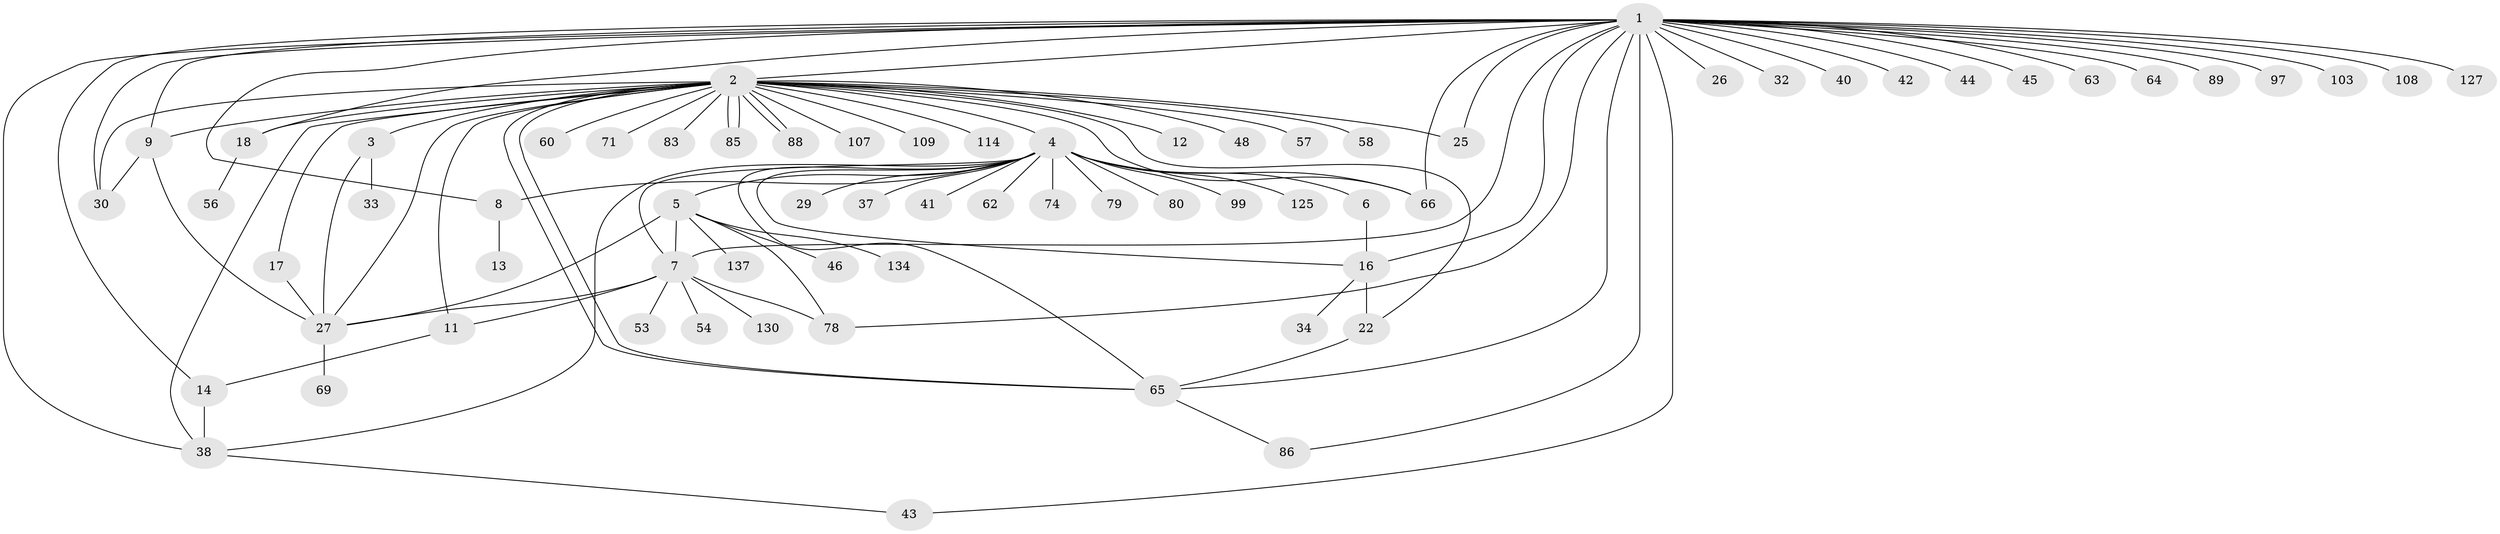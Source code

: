// original degree distribution, {29: 0.014388489208633094, 3: 0.07194244604316546, 18: 0.007194244604316547, 7: 0.007194244604316547, 5: 0.050359712230215826, 4: 0.02877697841726619, 9: 0.014388489208633094, 1: 0.5467625899280576, 2: 0.22302158273381295, 6: 0.03597122302158273}
// Generated by graph-tools (version 1.1) at 2025/14/03/09/25 04:14:30]
// undirected, 69 vertices, 101 edges
graph export_dot {
graph [start="1"]
  node [color=gray90,style=filled];
  1;
  2;
  3;
  4;
  5;
  6 [super="+139+75+31"];
  7 [super="+20+49"];
  8 [super="+131+24"];
  9 [super="+72+106+52+36+10"];
  11 [super="+15+93+104"];
  12;
  13;
  14 [super="+70"];
  16 [super="+110+19+59+23"];
  17 [super="+90+105+39"];
  18 [super="+21+102+116"];
  22 [super="+96+28"];
  25 [super="+94"];
  26;
  27 [super="+47"];
  29;
  30 [super="+55"];
  32;
  33;
  34 [super="+84"];
  37;
  38 [super="+91+76+51"];
  40;
  41;
  42;
  43;
  44;
  45 [super="+67"];
  46 [super="+92"];
  48;
  53;
  54 [super="+122"];
  56;
  57;
  58;
  60;
  62;
  63;
  64;
  65 [super="+73+133+77"];
  66 [super="+95"];
  69;
  71;
  74;
  78 [super="+120"];
  79;
  80;
  83;
  85 [super="+128"];
  86 [super="+129+126"];
  88;
  89;
  97;
  99;
  103;
  107;
  108;
  109;
  114;
  125;
  127;
  130;
  134;
  137;
  1 -- 2;
  1 -- 7;
  1 -- 8;
  1 -- 9;
  1 -- 14;
  1 -- 16;
  1 -- 18 [weight=2];
  1 -- 26;
  1 -- 32;
  1 -- 38;
  1 -- 40;
  1 -- 42;
  1 -- 43;
  1 -- 44;
  1 -- 45;
  1 -- 63;
  1 -- 64;
  1 -- 66;
  1 -- 78;
  1 -- 86;
  1 -- 89;
  1 -- 97;
  1 -- 103;
  1 -- 108;
  1 -- 127;
  1 -- 65;
  1 -- 25;
  1 -- 30;
  2 -- 3;
  2 -- 4;
  2 -- 9;
  2 -- 11;
  2 -- 12;
  2 -- 17;
  2 -- 22;
  2 -- 25;
  2 -- 27;
  2 -- 48;
  2 -- 57;
  2 -- 58;
  2 -- 60;
  2 -- 65;
  2 -- 65;
  2 -- 71;
  2 -- 83;
  2 -- 85;
  2 -- 85;
  2 -- 88;
  2 -- 88;
  2 -- 107;
  2 -- 109;
  2 -- 114;
  2 -- 38;
  2 -- 18;
  2 -- 66;
  2 -- 30;
  3 -- 33;
  3 -- 27;
  4 -- 5;
  4 -- 6;
  4 -- 29;
  4 -- 37;
  4 -- 38;
  4 -- 41;
  4 -- 62;
  4 -- 66;
  4 -- 74;
  4 -- 79;
  4 -- 80;
  4 -- 99;
  4 -- 125;
  4 -- 65;
  4 -- 8;
  4 -- 7;
  4 -- 16;
  5 -- 46;
  5 -- 134;
  5 -- 137;
  5 -- 78;
  5 -- 27;
  5 -- 7;
  6 -- 16;
  7 -- 11;
  7 -- 130;
  7 -- 53;
  7 -- 54;
  7 -- 27;
  7 -- 78;
  8 -- 13;
  9 -- 30;
  9 -- 27;
  11 -- 14;
  14 -- 38;
  16 -- 22 [weight=2];
  16 -- 34;
  17 -- 27 [weight=2];
  18 -- 56;
  22 -- 65;
  27 -- 69;
  38 -- 43;
  65 -- 86;
}
